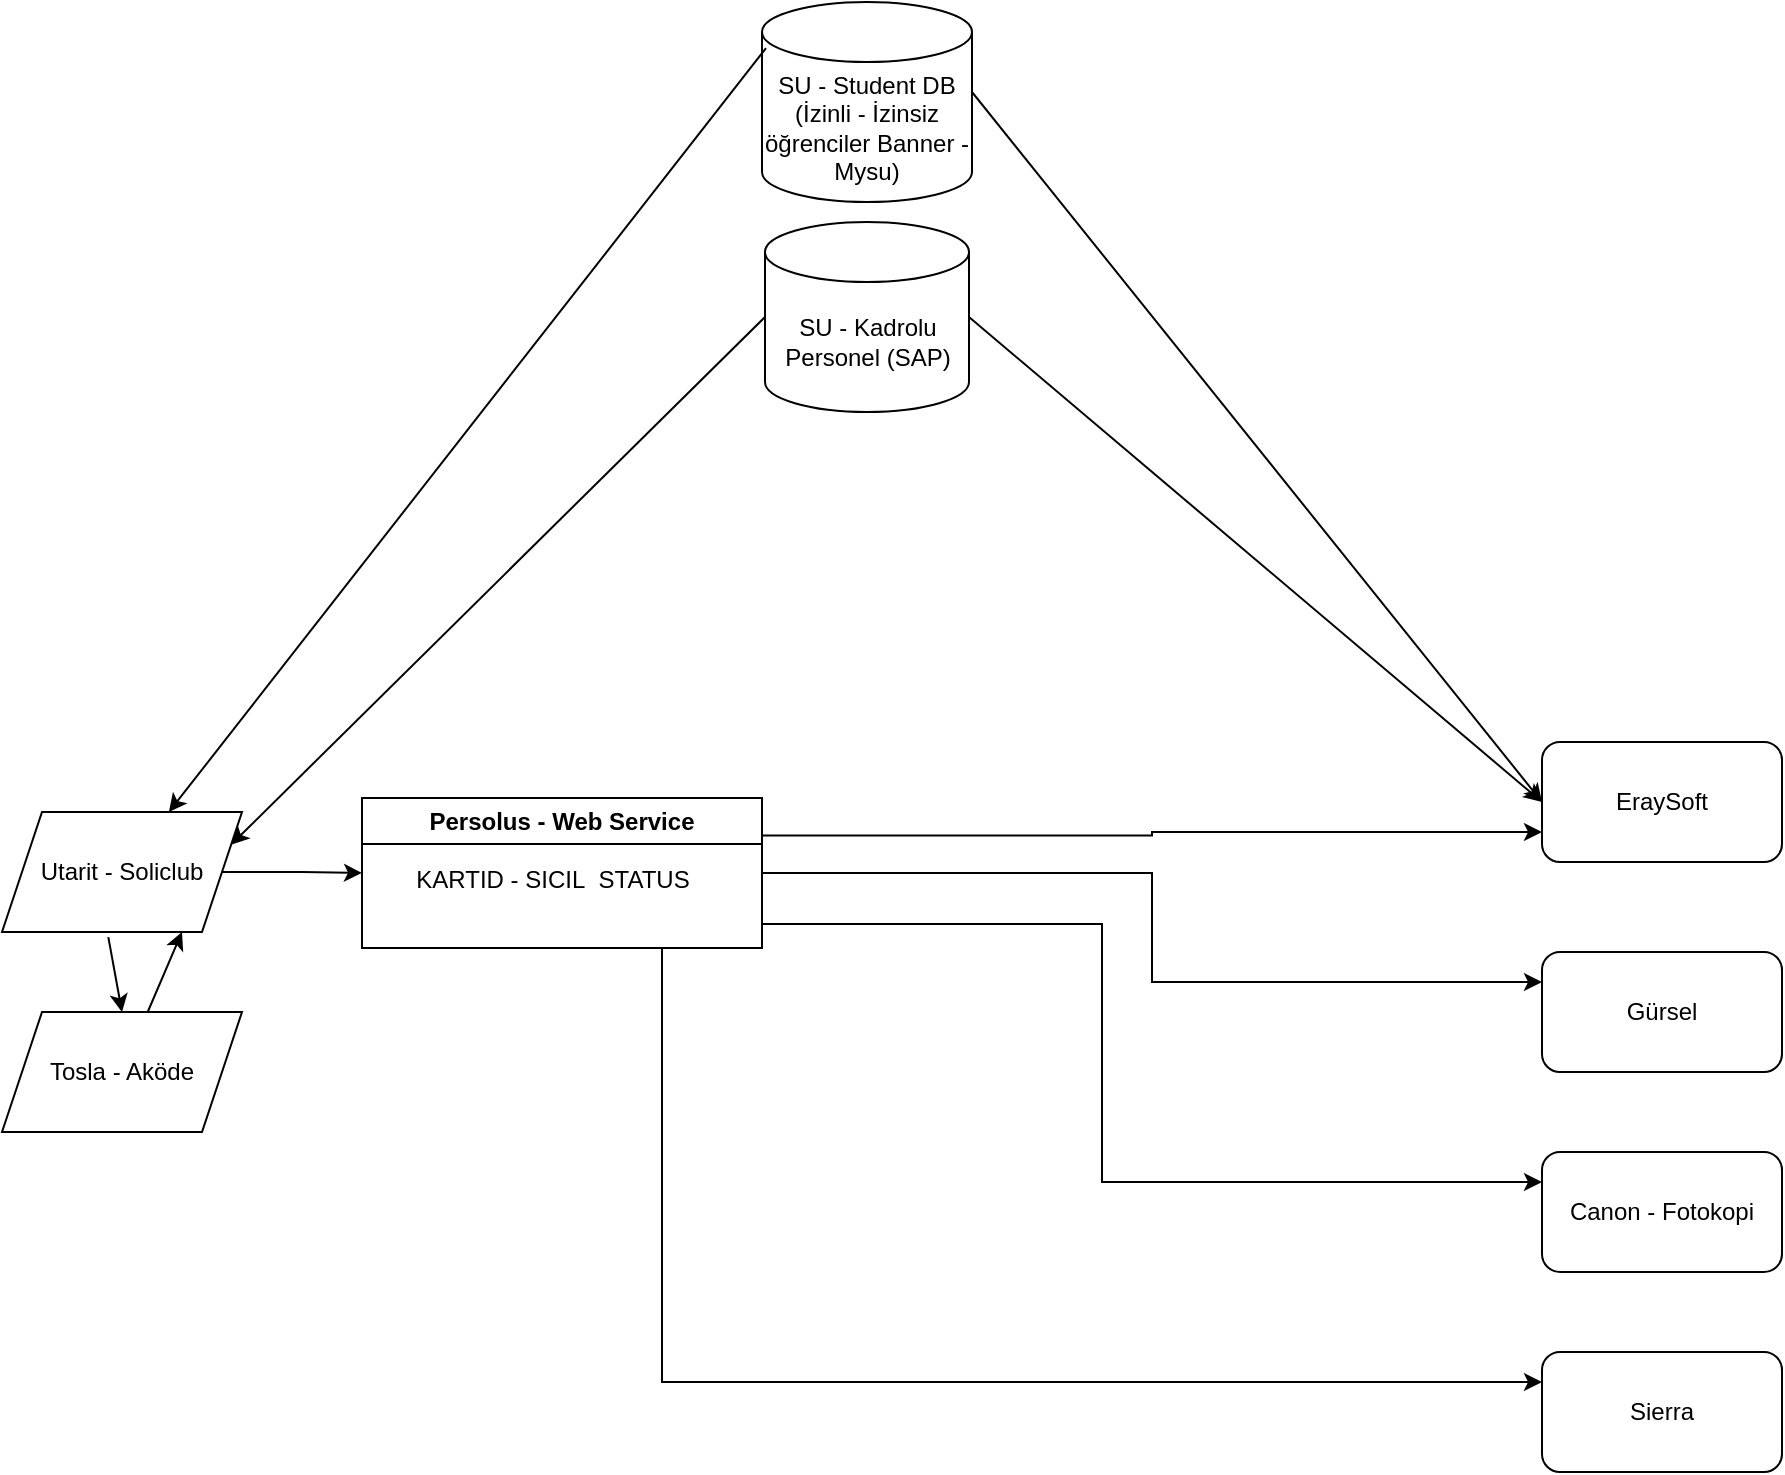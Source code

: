 <mxfile version="21.3.7" type="github">
  <diagram name="Page-1" id="bpuBz2h6MwX4HvEcrTNZ">
    <mxGraphModel dx="1562" dy="829" grid="1" gridSize="10" guides="1" tooltips="1" connect="1" arrows="1" fold="1" page="1" pageScale="1" pageWidth="1100" pageHeight="850" math="0" shadow="0">
      <root>
        <mxCell id="0" />
        <mxCell id="1" parent="0" />
        <mxCell id="zdvyxTfhTTRPDGuGdNaq-1" value="SU - Student DB&lt;br&gt;(İzinli - İzinsiz öğrenciler Banner - Mysu)" style="shape=cylinder3;whiteSpace=wrap;html=1;boundedLbl=1;backgroundOutline=1;size=15;" vertex="1" parent="1">
          <mxGeometry x="480" y="20" width="105" height="100" as="geometry" />
        </mxCell>
        <mxCell id="zdvyxTfhTTRPDGuGdNaq-30" style="rounded=0;orthogonalLoop=1;jettySize=auto;html=1;exitX=1;exitY=0.5;exitDx=0;exitDy=0;exitPerimeter=0;entryX=0;entryY=0.5;entryDx=0;entryDy=0;" edge="1" parent="1" source="zdvyxTfhTTRPDGuGdNaq-2" target="zdvyxTfhTTRPDGuGdNaq-3">
          <mxGeometry relative="1" as="geometry" />
        </mxCell>
        <mxCell id="zdvyxTfhTTRPDGuGdNaq-2" value="SU - Kadrolu Personel (SAP)" style="shape=cylinder3;whiteSpace=wrap;html=1;boundedLbl=1;backgroundOutline=1;size=15;" vertex="1" parent="1">
          <mxGeometry x="481.5" y="130" width="102" height="95" as="geometry" />
        </mxCell>
        <mxCell id="zdvyxTfhTTRPDGuGdNaq-3" value="EraySoft" style="rounded=1;whiteSpace=wrap;html=1;" vertex="1" parent="1">
          <mxGeometry x="870" y="390" width="120" height="60" as="geometry" />
        </mxCell>
        <mxCell id="zdvyxTfhTTRPDGuGdNaq-4" value="Gürsel" style="rounded=1;whiteSpace=wrap;html=1;" vertex="1" parent="1">
          <mxGeometry x="870" y="495" width="120" height="60" as="geometry" />
        </mxCell>
        <mxCell id="zdvyxTfhTTRPDGuGdNaq-5" value="Canon - Fotokopi" style="rounded=1;whiteSpace=wrap;html=1;" vertex="1" parent="1">
          <mxGeometry x="870" y="595" width="120" height="60" as="geometry" />
        </mxCell>
        <mxCell id="zdvyxTfhTTRPDGuGdNaq-6" value="Sierra" style="rounded=1;whiteSpace=wrap;html=1;" vertex="1" parent="1">
          <mxGeometry x="870" y="695" width="120" height="60" as="geometry" />
        </mxCell>
        <mxCell id="zdvyxTfhTTRPDGuGdNaq-23" style="edgeStyle=orthogonalEdgeStyle;rounded=0;orthogonalLoop=1;jettySize=auto;html=1;exitX=1;exitY=0.5;exitDx=0;exitDy=0;entryX=0;entryY=0.5;entryDx=0;entryDy=0;" edge="1" parent="1" source="zdvyxTfhTTRPDGuGdNaq-7" target="zdvyxTfhTTRPDGuGdNaq-19">
          <mxGeometry relative="1" as="geometry" />
        </mxCell>
        <mxCell id="zdvyxTfhTTRPDGuGdNaq-7" value="Utarit - Soliclub" style="shape=parallelogram;perimeter=parallelogramPerimeter;whiteSpace=wrap;html=1;fixedSize=1;" vertex="1" parent="1">
          <mxGeometry x="100" y="425" width="120" height="60" as="geometry" />
        </mxCell>
        <mxCell id="zdvyxTfhTTRPDGuGdNaq-8" value="Tosla - Aköde" style="shape=parallelogram;perimeter=parallelogramPerimeter;whiteSpace=wrap;html=1;fixedSize=1;" vertex="1" parent="1">
          <mxGeometry x="100" y="525" width="120" height="60" as="geometry" />
        </mxCell>
        <mxCell id="zdvyxTfhTTRPDGuGdNaq-12" value="" style="endArrow=classic;html=1;rounded=0;exitX=0.019;exitY=0.231;exitDx=0;exitDy=0;exitPerimeter=0;" edge="1" parent="1" source="zdvyxTfhTTRPDGuGdNaq-1" target="zdvyxTfhTTRPDGuGdNaq-7">
          <mxGeometry width="50" height="50" relative="1" as="geometry">
            <mxPoint x="560" y="430" as="sourcePoint" />
            <mxPoint x="610" y="380" as="targetPoint" />
          </mxGeometry>
        </mxCell>
        <mxCell id="zdvyxTfhTTRPDGuGdNaq-13" value="" style="endArrow=classic;html=1;rounded=0;entryX=0.5;entryY=0;entryDx=0;entryDy=0;exitX=0.443;exitY=1.043;exitDx=0;exitDy=0;exitPerimeter=0;" edge="1" parent="1" source="zdvyxTfhTTRPDGuGdNaq-7" target="zdvyxTfhTTRPDGuGdNaq-8">
          <mxGeometry width="50" height="50" relative="1" as="geometry">
            <mxPoint x="520" y="715" as="sourcePoint" />
            <mxPoint x="570" y="665" as="targetPoint" />
          </mxGeometry>
        </mxCell>
        <mxCell id="zdvyxTfhTTRPDGuGdNaq-14" value="" style="endArrow=classic;html=1;rounded=0;entryX=0.75;entryY=1;entryDx=0;entryDy=0;" edge="1" parent="1" source="zdvyxTfhTTRPDGuGdNaq-8" target="zdvyxTfhTTRPDGuGdNaq-7">
          <mxGeometry width="50" height="50" relative="1" as="geometry">
            <mxPoint x="520" y="715" as="sourcePoint" />
            <mxPoint x="570" y="665" as="targetPoint" />
          </mxGeometry>
        </mxCell>
        <mxCell id="zdvyxTfhTTRPDGuGdNaq-15" value="" style="endArrow=classic;html=1;rounded=0;entryX=0;entryY=0.5;entryDx=0;entryDy=0;exitX=1;exitY=0;exitDx=0;exitDy=45;exitPerimeter=0;" edge="1" parent="1" source="zdvyxTfhTTRPDGuGdNaq-1" target="zdvyxTfhTTRPDGuGdNaq-3">
          <mxGeometry width="50" height="50" relative="1" as="geometry">
            <mxPoint x="560" y="430" as="sourcePoint" />
            <mxPoint x="610" y="380" as="targetPoint" />
          </mxGeometry>
        </mxCell>
        <mxCell id="zdvyxTfhTTRPDGuGdNaq-18" value="" style="endArrow=classic;html=1;rounded=0;entryX=1;entryY=0.25;entryDx=0;entryDy=0;exitX=0;exitY=0.5;exitDx=0;exitDy=0;exitPerimeter=0;" edge="1" parent="1" source="zdvyxTfhTTRPDGuGdNaq-2" target="zdvyxTfhTTRPDGuGdNaq-7">
          <mxGeometry width="50" height="50" relative="1" as="geometry">
            <mxPoint x="560" y="430" as="sourcePoint" />
            <mxPoint x="610" y="380" as="targetPoint" />
          </mxGeometry>
        </mxCell>
        <mxCell id="zdvyxTfhTTRPDGuGdNaq-25" style="edgeStyle=orthogonalEdgeStyle;rounded=0;orthogonalLoop=1;jettySize=auto;html=1;exitX=1;exitY=0.25;exitDx=0;exitDy=0;entryX=0;entryY=0.75;entryDx=0;entryDy=0;" edge="1" parent="1" source="zdvyxTfhTTRPDGuGdNaq-19" target="zdvyxTfhTTRPDGuGdNaq-3">
          <mxGeometry relative="1" as="geometry" />
        </mxCell>
        <mxCell id="zdvyxTfhTTRPDGuGdNaq-26" style="edgeStyle=orthogonalEdgeStyle;rounded=0;orthogonalLoop=1;jettySize=auto;html=1;exitX=1;exitY=0.5;exitDx=0;exitDy=0;entryX=0;entryY=0.25;entryDx=0;entryDy=0;" edge="1" parent="1" source="zdvyxTfhTTRPDGuGdNaq-19" target="zdvyxTfhTTRPDGuGdNaq-4">
          <mxGeometry relative="1" as="geometry" />
        </mxCell>
        <mxCell id="zdvyxTfhTTRPDGuGdNaq-27" style="edgeStyle=orthogonalEdgeStyle;rounded=0;orthogonalLoop=1;jettySize=auto;html=1;entryX=0;entryY=0.25;entryDx=0;entryDy=0;" edge="1" parent="1" target="zdvyxTfhTTRPDGuGdNaq-5">
          <mxGeometry relative="1" as="geometry">
            <mxPoint x="480" y="480" as="sourcePoint" />
            <Array as="points">
              <mxPoint x="480" y="481" />
              <mxPoint x="650" y="481" />
              <mxPoint x="650" y="610" />
            </Array>
          </mxGeometry>
        </mxCell>
        <mxCell id="zdvyxTfhTTRPDGuGdNaq-28" style="edgeStyle=orthogonalEdgeStyle;rounded=0;orthogonalLoop=1;jettySize=auto;html=1;exitX=0.75;exitY=1;exitDx=0;exitDy=0;entryX=0;entryY=0.25;entryDx=0;entryDy=0;" edge="1" parent="1" source="zdvyxTfhTTRPDGuGdNaq-19" target="zdvyxTfhTTRPDGuGdNaq-6">
          <mxGeometry relative="1" as="geometry" />
        </mxCell>
        <mxCell id="zdvyxTfhTTRPDGuGdNaq-19" value="Persolus - Web Service" style="swimlane;whiteSpace=wrap;html=1;" vertex="1" parent="1">
          <mxGeometry x="280" y="418" width="200" height="75" as="geometry" />
        </mxCell>
        <mxCell id="zdvyxTfhTTRPDGuGdNaq-33" value="KARTID - SICIL&amp;nbsp; STATUS" style="text;html=1;align=center;verticalAlign=middle;resizable=0;points=[];autosize=1;strokeColor=none;fillColor=none;" vertex="1" parent="1">
          <mxGeometry x="295" y="444" width="160" height="30" as="geometry" />
        </mxCell>
      </root>
    </mxGraphModel>
  </diagram>
</mxfile>
